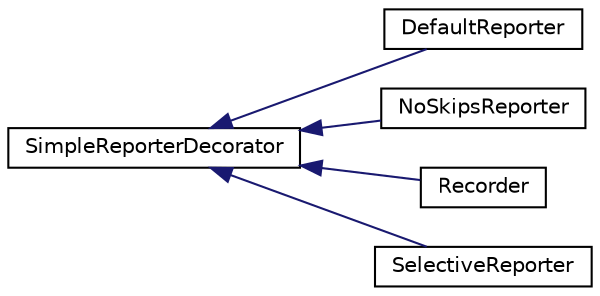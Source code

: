 digraph "Graphical Class Hierarchy"
{
  edge [fontname="Helvetica",fontsize="10",labelfontname="Helvetica",labelfontsize="10"];
  node [fontname="Helvetica",fontsize="10",shape=record];
  rankdir="LR";
  Node1 [label="SimpleReporterDecorator",height=0.2,width=0.4,color="black", fillcolor="white", style="filled",URL="$class_simple_reporter_decorator.html"];
  Node1 -> Node2 [dir="back",color="midnightblue",fontsize="10",style="solid",fontname="Helvetica"];
  Node2 [label="DefaultReporter",height=0.2,width=0.4,color="black", fillcolor="white", style="filled",URL="$class_default_reporter.html"];
  Node1 -> Node3 [dir="back",color="midnightblue",fontsize="10",style="solid",fontname="Helvetica"];
  Node3 [label="NoSkipsReporter",height=0.2,width=0.4,color="black", fillcolor="white", style="filled",URL="$class_no_skips_reporter.html"];
  Node1 -> Node4 [dir="back",color="midnightblue",fontsize="10",style="solid",fontname="Helvetica"];
  Node4 [label="Recorder",height=0.2,width=0.4,color="black", fillcolor="white", style="filled",URL="$class_recorder.html"];
  Node1 -> Node5 [dir="back",color="midnightblue",fontsize="10",style="solid",fontname="Helvetica"];
  Node5 [label="SelectiveReporter",height=0.2,width=0.4,color="black", fillcolor="white", style="filled",URL="$class_selective_reporter.html"];
}
